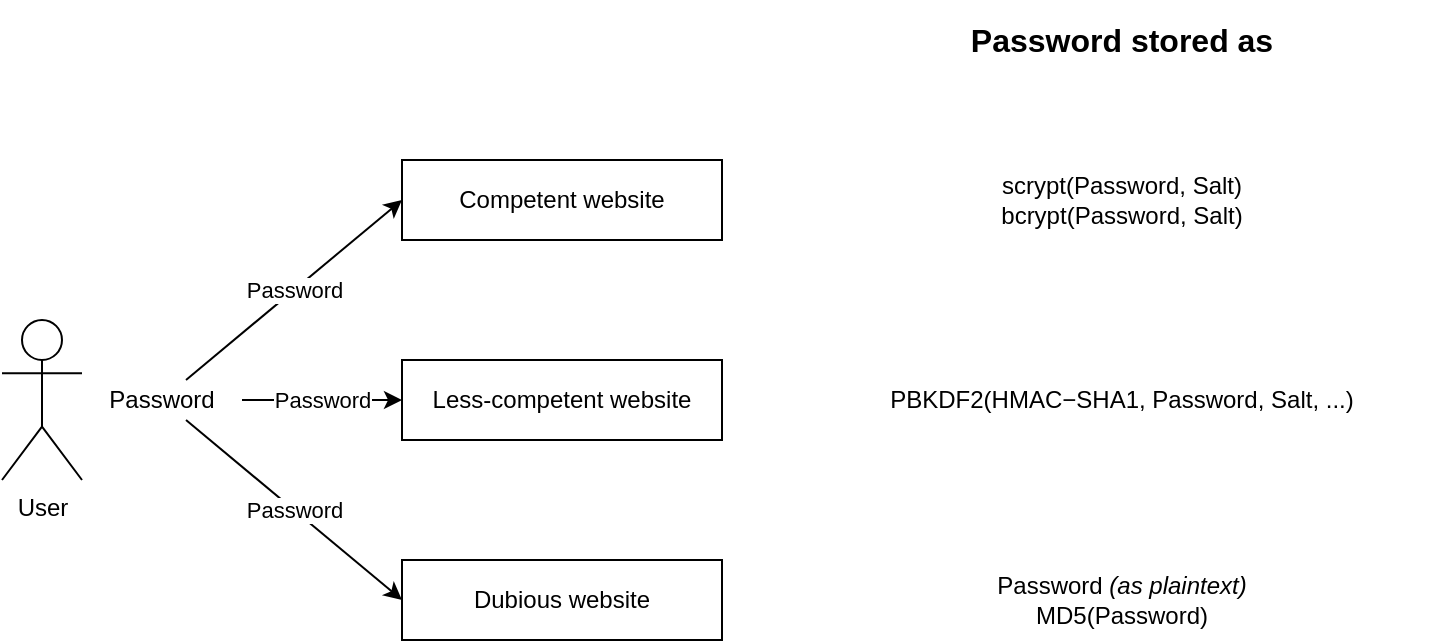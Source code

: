 <mxfile version="13.5.3" type="github">
  <diagram id="_B6--fNvl5OPntU9QEn6" name="Page-1">
    <mxGraphModel dx="1422" dy="795" grid="1" gridSize="10" guides="1" tooltips="1" connect="1" arrows="1" fold="1" page="1" pageScale="1" pageWidth="850" pageHeight="1100" math="0" shadow="0">
      <root>
        <mxCell id="0" />
        <mxCell id="1" parent="0" />
        <mxCell id="HP-s9qnrU3H1NAebICU0-1" value="User" style="shape=umlActor;verticalLabelPosition=bottom;verticalAlign=top;html=1;outlineConnect=0;" vertex="1" parent="1">
          <mxGeometry x="40" y="200" width="40" height="80" as="geometry" />
        </mxCell>
        <mxCell id="HP-s9qnrU3H1NAebICU0-3" value="Password" style="text;html=1;strokeColor=none;fillColor=none;align=center;verticalAlign=middle;whiteSpace=wrap;rounded=0;" vertex="1" parent="1">
          <mxGeometry x="80" y="230" width="80" height="20" as="geometry" />
        </mxCell>
        <mxCell id="HP-s9qnrU3H1NAebICU0-4" value="Competent website" style="rounded=0;whiteSpace=wrap;html=1;" vertex="1" parent="1">
          <mxGeometry x="240" y="120" width="160" height="40" as="geometry" />
        </mxCell>
        <mxCell id="HP-s9qnrU3H1NAebICU0-5" value="Less-competent website" style="rounded=0;whiteSpace=wrap;html=1;" vertex="1" parent="1">
          <mxGeometry x="240" y="220" width="160" height="40" as="geometry" />
        </mxCell>
        <mxCell id="HP-s9qnrU3H1NAebICU0-6" value="Dubious website" style="rounded=0;whiteSpace=wrap;html=1;" vertex="1" parent="1">
          <mxGeometry x="240" y="320" width="160" height="40" as="geometry" />
        </mxCell>
        <mxCell id="HP-s9qnrU3H1NAebICU0-7" value="Password" style="endArrow=classic;html=1;entryX=0;entryY=0.5;entryDx=0;entryDy=0;" edge="1" parent="1" source="HP-s9qnrU3H1NAebICU0-3" target="HP-s9qnrU3H1NAebICU0-4">
          <mxGeometry width="50" height="50" relative="1" as="geometry">
            <mxPoint x="400" y="410" as="sourcePoint" />
            <mxPoint x="450" y="360" as="targetPoint" />
          </mxGeometry>
        </mxCell>
        <mxCell id="HP-s9qnrU3H1NAebICU0-8" value="Password" style="endArrow=classic;html=1;" edge="1" parent="1" source="HP-s9qnrU3H1NAebICU0-3" target="HP-s9qnrU3H1NAebICU0-5">
          <mxGeometry width="50" height="50" relative="1" as="geometry">
            <mxPoint x="110" y="200" as="sourcePoint" />
            <mxPoint x="160" y="150" as="targetPoint" />
          </mxGeometry>
        </mxCell>
        <mxCell id="HP-s9qnrU3H1NAebICU0-9" value="Password" style="endArrow=classic;html=1;entryX=0;entryY=0.5;entryDx=0;entryDy=0;" edge="1" parent="1" source="HP-s9qnrU3H1NAebICU0-3" target="HP-s9qnrU3H1NAebICU0-6">
          <mxGeometry width="50" height="50" relative="1" as="geometry">
            <mxPoint x="400" y="410" as="sourcePoint" />
            <mxPoint x="450" y="360" as="targetPoint" />
          </mxGeometry>
        </mxCell>
        <mxCell id="HP-s9qnrU3H1NAebICU0-10" value="&lt;b&gt;&lt;font style=&quot;font-size: 16px&quot;&gt;Password stored as&lt;br&gt;&lt;/font&gt;&lt;/b&gt;" style="text;html=1;strokeColor=none;fillColor=none;align=center;verticalAlign=middle;whiteSpace=wrap;rounded=0;" vertex="1" parent="1">
          <mxGeometry x="440" y="40" width="320" height="40" as="geometry" />
        </mxCell>
        <mxCell id="HP-s9qnrU3H1NAebICU0-11" value="&lt;div&gt;scrypt(Password, Salt)&lt;/div&gt;&lt;div&gt;bcrypt(Password, Salt)&lt;br&gt;&lt;/div&gt;" style="text;html=1;strokeColor=none;fillColor=none;align=center;verticalAlign=middle;whiteSpace=wrap;rounded=0;" vertex="1" parent="1">
          <mxGeometry x="440" y="120" width="320" height="40" as="geometry" />
        </mxCell>
        <mxCell id="HP-s9qnrU3H1NAebICU0-12" value="PBKDF2(HMAC−SHA1, Password, Salt, ...)" style="text;html=1;strokeColor=none;fillColor=none;align=center;verticalAlign=middle;whiteSpace=wrap;rounded=0;" vertex="1" parent="1">
          <mxGeometry x="440" y="220" width="320" height="40" as="geometry" />
        </mxCell>
        <mxCell id="HP-s9qnrU3H1NAebICU0-13" value="&lt;div&gt;Password&lt;i&gt; (as plaintext)&lt;/i&gt;&lt;/div&gt;&lt;div&gt;MD5(Password)&lt;br&gt;&lt;/div&gt;" style="text;html=1;strokeColor=none;fillColor=none;align=center;verticalAlign=middle;whiteSpace=wrap;rounded=0;" vertex="1" parent="1">
          <mxGeometry x="440" y="320" width="320" height="40" as="geometry" />
        </mxCell>
      </root>
    </mxGraphModel>
  </diagram>
</mxfile>
